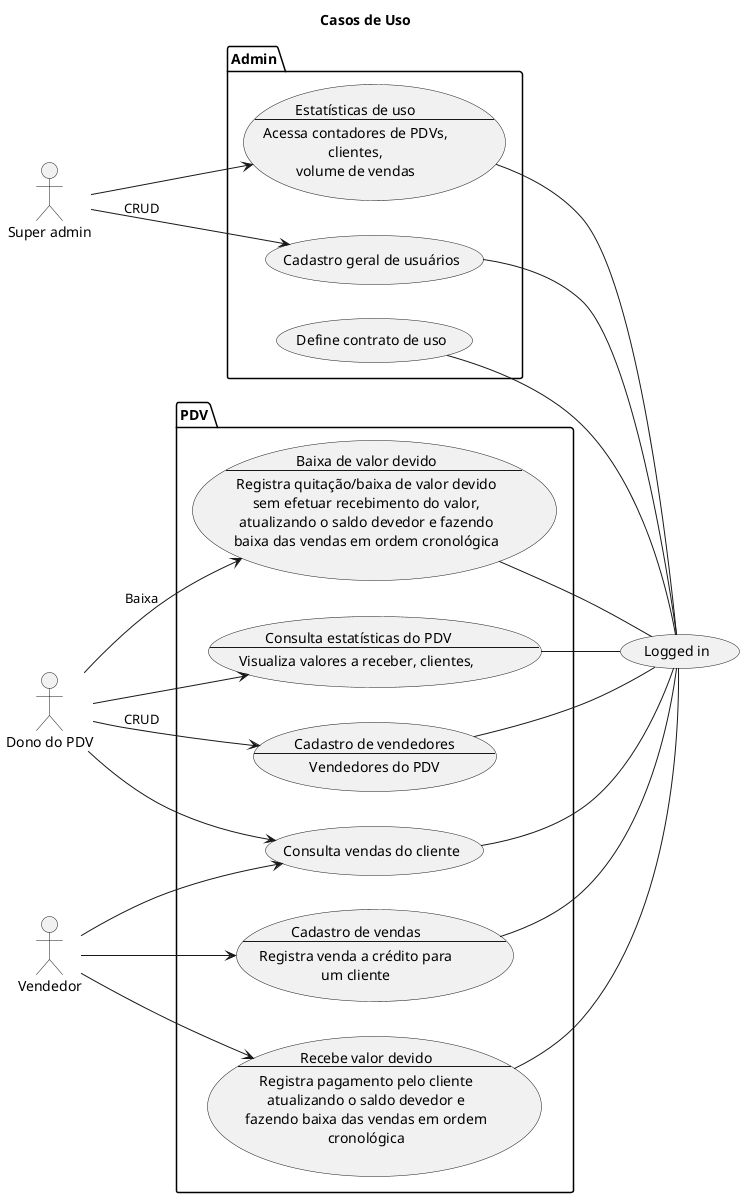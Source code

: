 @startuml casos-de-uso

left to right direction

title "Casos de Uso"

actor :Super admin: as super
actor :Dono do PDV: as bo
actor :Vendedor: as salesman

package Admin {
    usecase UC_A1 as "Cadastro geral de usuários"

    usecase UC_A2 as "Estatísticas de uso
    --
    Acessa contadores de PDVs,
    clientes,
    volume de vendas"

    usecase UC_A3 as "Define contrato de uso"
}

super --> UC_A1 : CRUD
super --> UC_A2

package PDV {
    usecase UC_P1 as "Cadastro de vendedores
    --
    Vendedores do PDV"
    usecase UC_P2 as "Cadastro de vendas
    --
    Registra venda a crédito para
    um cliente
    "
    usecase UC_P3 as "Recebe valor devido
    --
    Registra pagamento pelo cliente
    atualizando o saldo devedor e
    fazendo baixa das vendas em ordem
    cronológica"

    usecase UC_P4 as "Baixa de valor devido
    --
    Registra quitação/baixa de valor devido
    sem efetuar recebimento do valor,
    atualizando o saldo devedor e fazendo
    baixa das vendas em ordem cronológica"

    usecase UC_P5 as "Consulta vendas do cliente"

    usecase UC_P6 as "Consulta estatísticas do PDV
    --
    Visualiza valores a receber, clientes, "
}

usecase UC_0 as "Logged in"

UC_A1 -- UC_0
UC_A2 -- UC_0
UC_A3 -- UC_0
UC_P1 -- UC_0
UC_P2 -- UC_0
UC_P3 -- UC_0
UC_P4 -- UC_0
UC_P5 -- UC_0
UC_P6 -- UC_0


bo --> UC_P1 : CRUD
salesman --> UC_P2
salesman --> UC_P3
salesman --> UC_P5

bo --> UC_P4 : Baixa
bo --> UC_P5
bo --> UC_P6

@enduml
